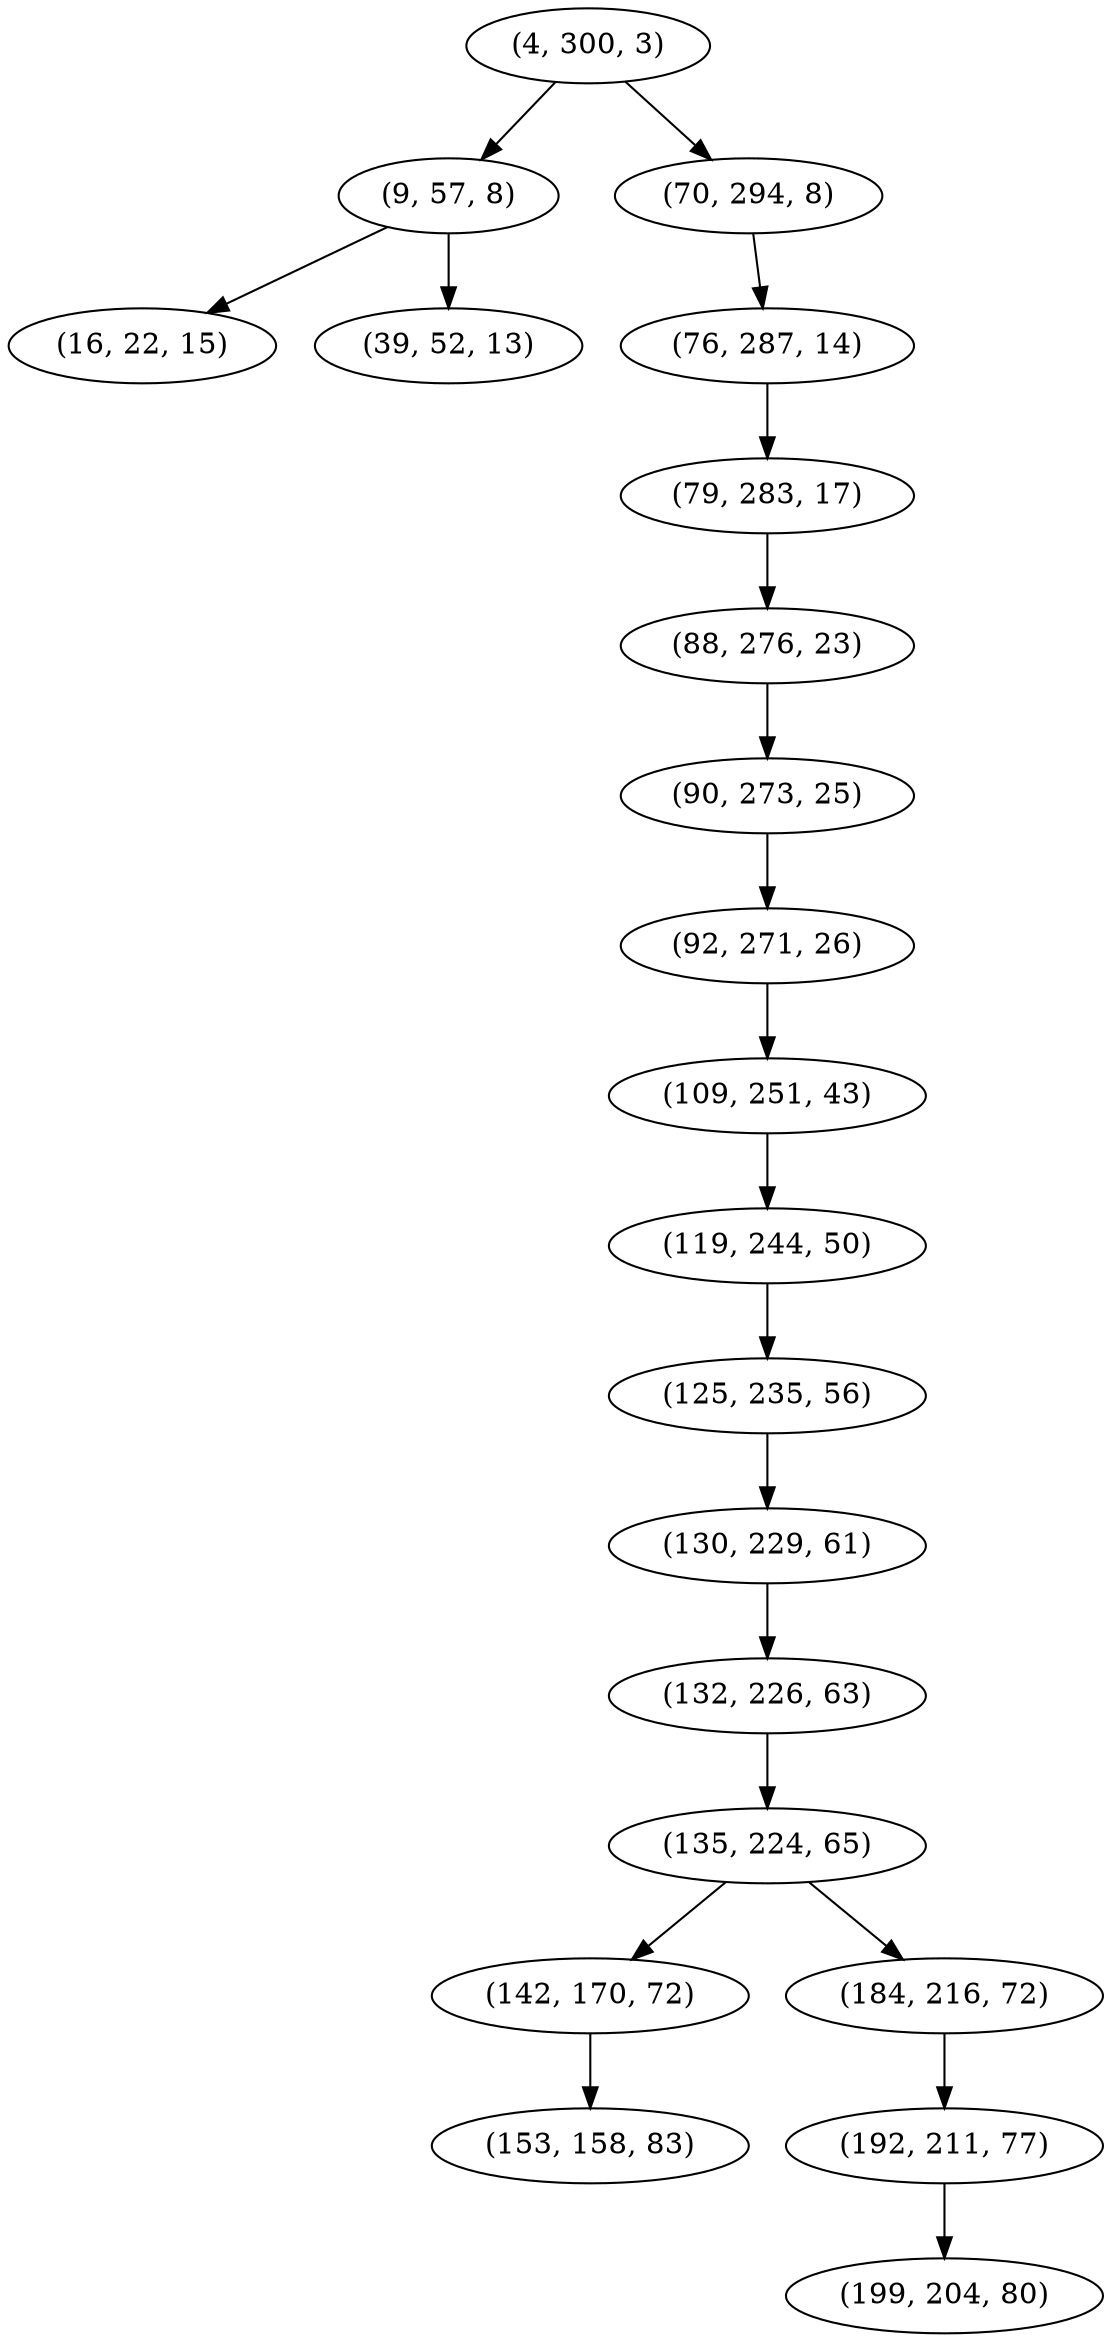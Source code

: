 digraph tree {
    "(4, 300, 3)";
    "(9, 57, 8)";
    "(16, 22, 15)";
    "(39, 52, 13)";
    "(70, 294, 8)";
    "(76, 287, 14)";
    "(79, 283, 17)";
    "(88, 276, 23)";
    "(90, 273, 25)";
    "(92, 271, 26)";
    "(109, 251, 43)";
    "(119, 244, 50)";
    "(125, 235, 56)";
    "(130, 229, 61)";
    "(132, 226, 63)";
    "(135, 224, 65)";
    "(142, 170, 72)";
    "(153, 158, 83)";
    "(184, 216, 72)";
    "(192, 211, 77)";
    "(199, 204, 80)";
    "(4, 300, 3)" -> "(9, 57, 8)";
    "(4, 300, 3)" -> "(70, 294, 8)";
    "(9, 57, 8)" -> "(16, 22, 15)";
    "(9, 57, 8)" -> "(39, 52, 13)";
    "(70, 294, 8)" -> "(76, 287, 14)";
    "(76, 287, 14)" -> "(79, 283, 17)";
    "(79, 283, 17)" -> "(88, 276, 23)";
    "(88, 276, 23)" -> "(90, 273, 25)";
    "(90, 273, 25)" -> "(92, 271, 26)";
    "(92, 271, 26)" -> "(109, 251, 43)";
    "(109, 251, 43)" -> "(119, 244, 50)";
    "(119, 244, 50)" -> "(125, 235, 56)";
    "(125, 235, 56)" -> "(130, 229, 61)";
    "(130, 229, 61)" -> "(132, 226, 63)";
    "(132, 226, 63)" -> "(135, 224, 65)";
    "(135, 224, 65)" -> "(142, 170, 72)";
    "(135, 224, 65)" -> "(184, 216, 72)";
    "(142, 170, 72)" -> "(153, 158, 83)";
    "(184, 216, 72)" -> "(192, 211, 77)";
    "(192, 211, 77)" -> "(199, 204, 80)";
}
